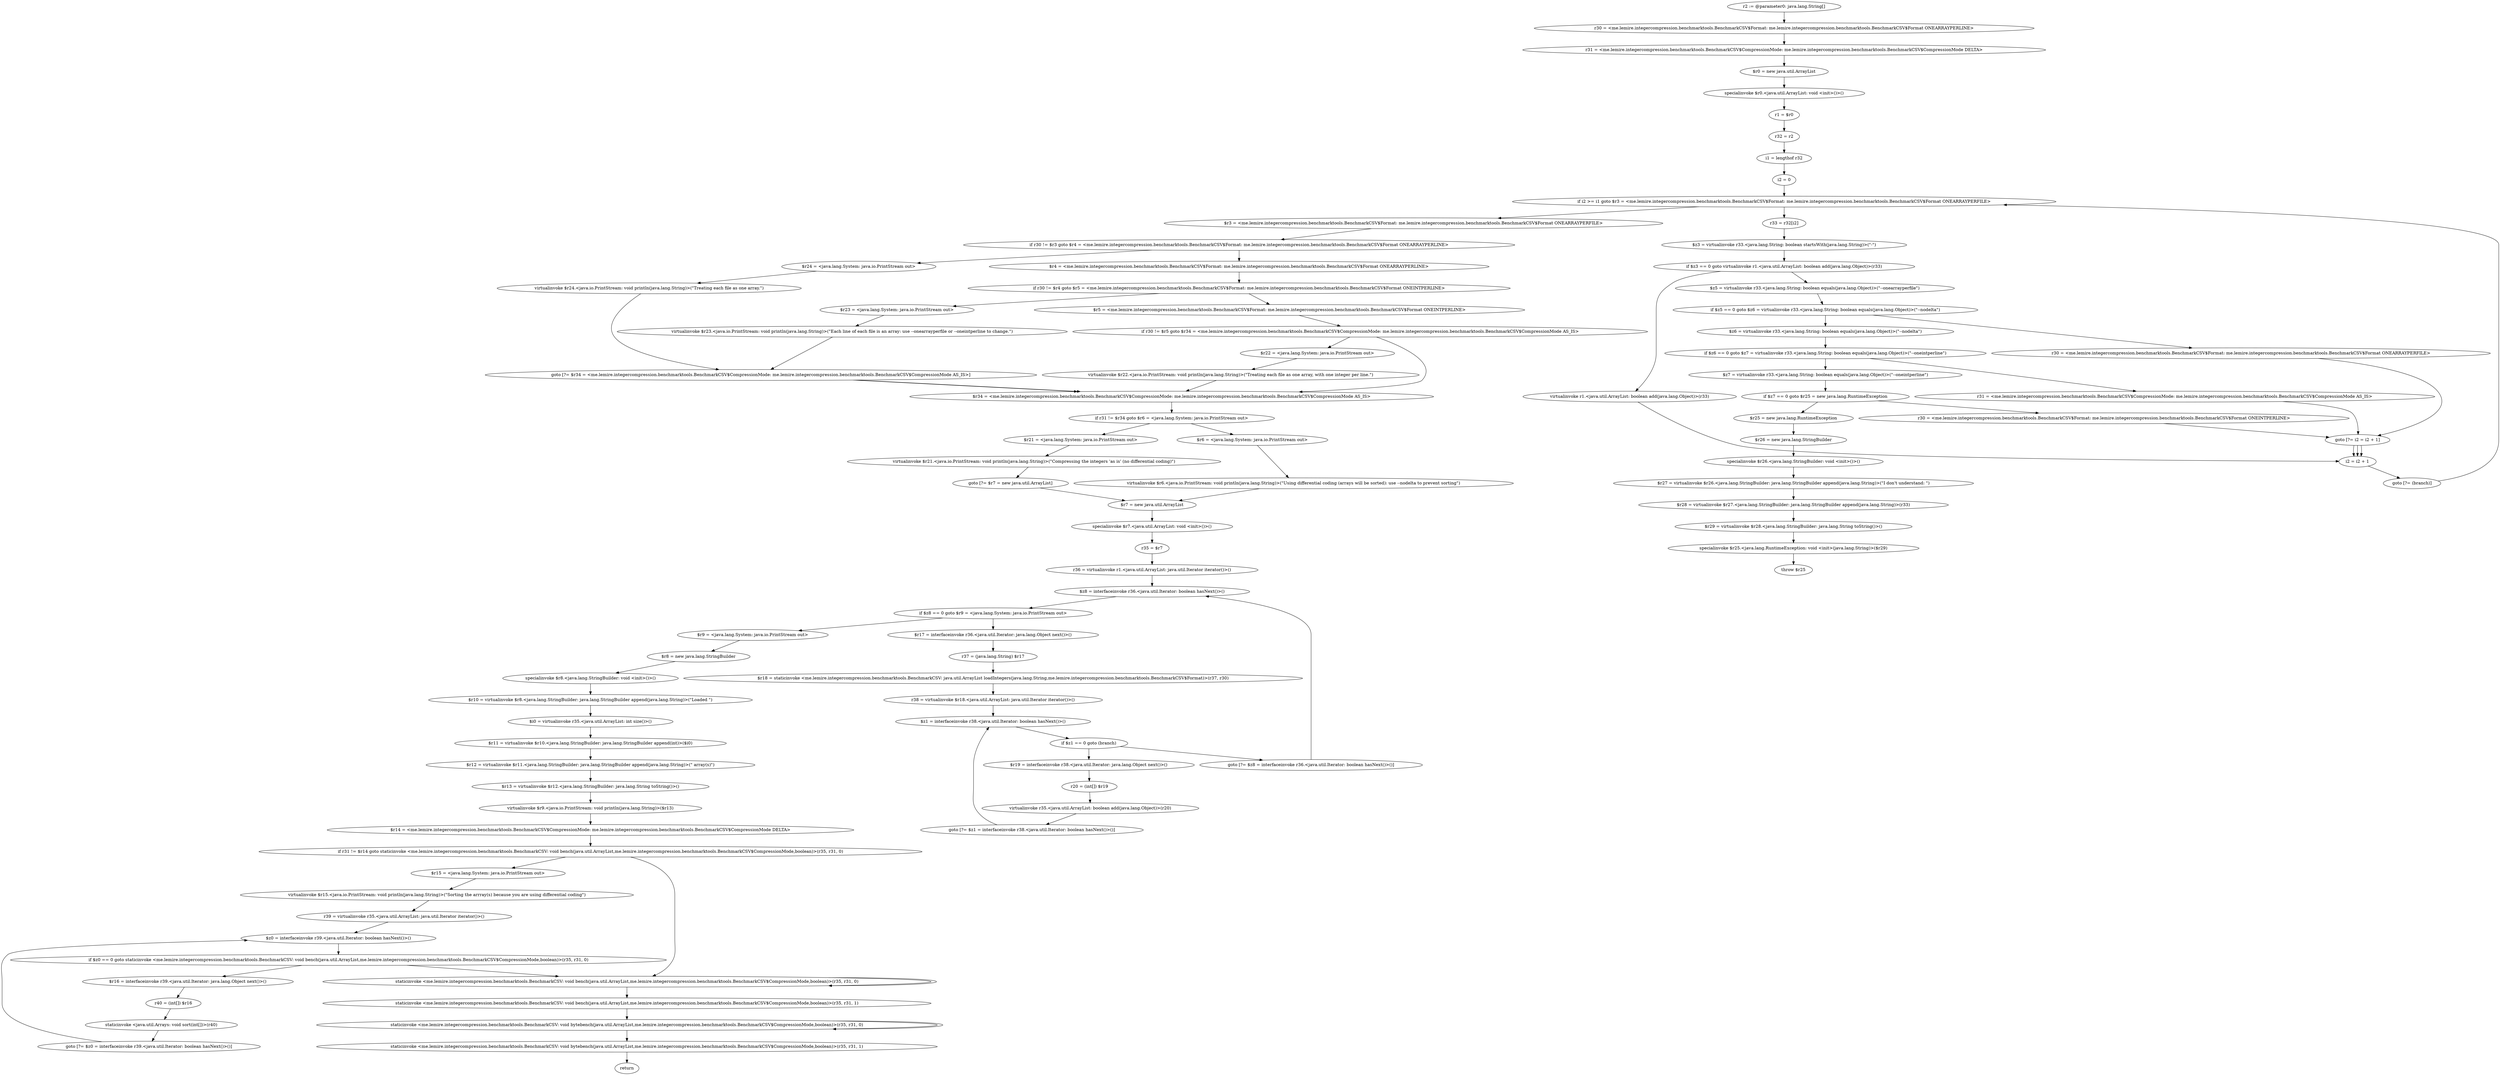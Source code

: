 digraph "unitGraph" {
    "r2 := @parameter0: java.lang.String[]"
    "r30 = <me.lemire.integercompression.benchmarktools.BenchmarkCSV$Format: me.lemire.integercompression.benchmarktools.BenchmarkCSV$Format ONEARRAYPERLINE>"
    "r31 = <me.lemire.integercompression.benchmarktools.BenchmarkCSV$CompressionMode: me.lemire.integercompression.benchmarktools.BenchmarkCSV$CompressionMode DELTA>"
    "$r0 = new java.util.ArrayList"
    "specialinvoke $r0.<java.util.ArrayList: void <init>()>()"
    "r1 = $r0"
    "r32 = r2"
    "i1 = lengthof r32"
    "i2 = 0"
    "if i2 >= i1 goto $r3 = <me.lemire.integercompression.benchmarktools.BenchmarkCSV$Format: me.lemire.integercompression.benchmarktools.BenchmarkCSV$Format ONEARRAYPERFILE>"
    "r33 = r32[i2]"
    "$z3 = virtualinvoke r33.<java.lang.String: boolean startsWith(java.lang.String)>(\"-\")"
    "if $z3 == 0 goto virtualinvoke r1.<java.util.ArrayList: boolean add(java.lang.Object)>(r33)"
    "$z5 = virtualinvoke r33.<java.lang.String: boolean equals(java.lang.Object)>(\"--onearrayperfile\")"
    "if $z5 == 0 goto $z6 = virtualinvoke r33.<java.lang.String: boolean equals(java.lang.Object)>(\"--nodelta\")"
    "r30 = <me.lemire.integercompression.benchmarktools.BenchmarkCSV$Format: me.lemire.integercompression.benchmarktools.BenchmarkCSV$Format ONEARRAYPERFILE>"
    "goto [?= i2 = i2 + 1]"
    "$z6 = virtualinvoke r33.<java.lang.String: boolean equals(java.lang.Object)>(\"--nodelta\")"
    "if $z6 == 0 goto $z7 = virtualinvoke r33.<java.lang.String: boolean equals(java.lang.Object)>(\"--oneintperline\")"
    "r31 = <me.lemire.integercompression.benchmarktools.BenchmarkCSV$CompressionMode: me.lemire.integercompression.benchmarktools.BenchmarkCSV$CompressionMode AS_IS>"
    "$z7 = virtualinvoke r33.<java.lang.String: boolean equals(java.lang.Object)>(\"--oneintperline\")"
    "if $z7 == 0 goto $r25 = new java.lang.RuntimeException"
    "r30 = <me.lemire.integercompression.benchmarktools.BenchmarkCSV$Format: me.lemire.integercompression.benchmarktools.BenchmarkCSV$Format ONEINTPERLINE>"
    "$r25 = new java.lang.RuntimeException"
    "$r26 = new java.lang.StringBuilder"
    "specialinvoke $r26.<java.lang.StringBuilder: void <init>()>()"
    "$r27 = virtualinvoke $r26.<java.lang.StringBuilder: java.lang.StringBuilder append(java.lang.String)>(\"I don\'t understand: \")"
    "$r28 = virtualinvoke $r27.<java.lang.StringBuilder: java.lang.StringBuilder append(java.lang.String)>(r33)"
    "$r29 = virtualinvoke $r28.<java.lang.StringBuilder: java.lang.String toString()>()"
    "specialinvoke $r25.<java.lang.RuntimeException: void <init>(java.lang.String)>($r29)"
    "throw $r25"
    "virtualinvoke r1.<java.util.ArrayList: boolean add(java.lang.Object)>(r33)"
    "i2 = i2 + 1"
    "goto [?= (branch)]"
    "$r3 = <me.lemire.integercompression.benchmarktools.BenchmarkCSV$Format: me.lemire.integercompression.benchmarktools.BenchmarkCSV$Format ONEARRAYPERFILE>"
    "if r30 != $r3 goto $r4 = <me.lemire.integercompression.benchmarktools.BenchmarkCSV$Format: me.lemire.integercompression.benchmarktools.BenchmarkCSV$Format ONEARRAYPERLINE>"
    "$r24 = <java.lang.System: java.io.PrintStream out>"
    "virtualinvoke $r24.<java.io.PrintStream: void println(java.lang.String)>(\"Treating each file as one array.\")"
    "goto [?= $r34 = <me.lemire.integercompression.benchmarktools.BenchmarkCSV$CompressionMode: me.lemire.integercompression.benchmarktools.BenchmarkCSV$CompressionMode AS_IS>]"
    "$r4 = <me.lemire.integercompression.benchmarktools.BenchmarkCSV$Format: me.lemire.integercompression.benchmarktools.BenchmarkCSV$Format ONEARRAYPERLINE>"
    "if r30 != $r4 goto $r5 = <me.lemire.integercompression.benchmarktools.BenchmarkCSV$Format: me.lemire.integercompression.benchmarktools.BenchmarkCSV$Format ONEINTPERLINE>"
    "$r23 = <java.lang.System: java.io.PrintStream out>"
    "virtualinvoke $r23.<java.io.PrintStream: void println(java.lang.String)>(\"Each line of each file is an array: use --onearrayperfile or --oneintperline to change.\")"
    "$r5 = <me.lemire.integercompression.benchmarktools.BenchmarkCSV$Format: me.lemire.integercompression.benchmarktools.BenchmarkCSV$Format ONEINTPERLINE>"
    "if r30 != $r5 goto $r34 = <me.lemire.integercompression.benchmarktools.BenchmarkCSV$CompressionMode: me.lemire.integercompression.benchmarktools.BenchmarkCSV$CompressionMode AS_IS>"
    "$r22 = <java.lang.System: java.io.PrintStream out>"
    "virtualinvoke $r22.<java.io.PrintStream: void println(java.lang.String)>(\"Treating each file as one array, with one integer per line.\")"
    "$r34 = <me.lemire.integercompression.benchmarktools.BenchmarkCSV$CompressionMode: me.lemire.integercompression.benchmarktools.BenchmarkCSV$CompressionMode AS_IS>"
    "if r31 != $r34 goto $r6 = <java.lang.System: java.io.PrintStream out>"
    "$r21 = <java.lang.System: java.io.PrintStream out>"
    "virtualinvoke $r21.<java.io.PrintStream: void println(java.lang.String)>(\"Compressing the integers \'as is\' (no differential coding)\")"
    "goto [?= $r7 = new java.util.ArrayList]"
    "$r6 = <java.lang.System: java.io.PrintStream out>"
    "virtualinvoke $r6.<java.io.PrintStream: void println(java.lang.String)>(\"Using differential coding (arrays will be sorted): use --nodelta to prevent sorting\")"
    "$r7 = new java.util.ArrayList"
    "specialinvoke $r7.<java.util.ArrayList: void <init>()>()"
    "r35 = $r7"
    "r36 = virtualinvoke r1.<java.util.ArrayList: java.util.Iterator iterator()>()"
    "$z8 = interfaceinvoke r36.<java.util.Iterator: boolean hasNext()>()"
    "if $z8 == 0 goto $r9 = <java.lang.System: java.io.PrintStream out>"
    "$r17 = interfaceinvoke r36.<java.util.Iterator: java.lang.Object next()>()"
    "r37 = (java.lang.String) $r17"
    "$r18 = staticinvoke <me.lemire.integercompression.benchmarktools.BenchmarkCSV: java.util.ArrayList loadIntegers(java.lang.String,me.lemire.integercompression.benchmarktools.BenchmarkCSV$Format)>(r37, r30)"
    "r38 = virtualinvoke $r18.<java.util.ArrayList: java.util.Iterator iterator()>()"
    "$z1 = interfaceinvoke r38.<java.util.Iterator: boolean hasNext()>()"
    "if $z1 == 0 goto (branch)"
    "$r19 = interfaceinvoke r38.<java.util.Iterator: java.lang.Object next()>()"
    "r20 = (int[]) $r19"
    "virtualinvoke r35.<java.util.ArrayList: boolean add(java.lang.Object)>(r20)"
    "goto [?= $z1 = interfaceinvoke r38.<java.util.Iterator: boolean hasNext()>()]"
    "goto [?= $z8 = interfaceinvoke r36.<java.util.Iterator: boolean hasNext()>()]"
    "$r9 = <java.lang.System: java.io.PrintStream out>"
    "$r8 = new java.lang.StringBuilder"
    "specialinvoke $r8.<java.lang.StringBuilder: void <init>()>()"
    "$r10 = virtualinvoke $r8.<java.lang.StringBuilder: java.lang.StringBuilder append(java.lang.String)>(\"Loaded \")"
    "$i0 = virtualinvoke r35.<java.util.ArrayList: int size()>()"
    "$r11 = virtualinvoke $r10.<java.lang.StringBuilder: java.lang.StringBuilder append(int)>($i0)"
    "$r12 = virtualinvoke $r11.<java.lang.StringBuilder: java.lang.StringBuilder append(java.lang.String)>(\" array(s)\")"
    "$r13 = virtualinvoke $r12.<java.lang.StringBuilder: java.lang.String toString()>()"
    "virtualinvoke $r9.<java.io.PrintStream: void println(java.lang.String)>($r13)"
    "$r14 = <me.lemire.integercompression.benchmarktools.BenchmarkCSV$CompressionMode: me.lemire.integercompression.benchmarktools.BenchmarkCSV$CompressionMode DELTA>"
    "if r31 != $r14 goto staticinvoke <me.lemire.integercompression.benchmarktools.BenchmarkCSV: void bench(java.util.ArrayList,me.lemire.integercompression.benchmarktools.BenchmarkCSV$CompressionMode,boolean)>(r35, r31, 0)"
    "$r15 = <java.lang.System: java.io.PrintStream out>"
    "virtualinvoke $r15.<java.io.PrintStream: void println(java.lang.String)>(\"Sorting the arrray(s) because you are using differential coding\")"
    "r39 = virtualinvoke r35.<java.util.ArrayList: java.util.Iterator iterator()>()"
    "$z0 = interfaceinvoke r39.<java.util.Iterator: boolean hasNext()>()"
    "if $z0 == 0 goto staticinvoke <me.lemire.integercompression.benchmarktools.BenchmarkCSV: void bench(java.util.ArrayList,me.lemire.integercompression.benchmarktools.BenchmarkCSV$CompressionMode,boolean)>(r35, r31, 0)"
    "$r16 = interfaceinvoke r39.<java.util.Iterator: java.lang.Object next()>()"
    "r40 = (int[]) $r16"
    "staticinvoke <java.util.Arrays: void sort(int[])>(r40)"
    "goto [?= $z0 = interfaceinvoke r39.<java.util.Iterator: boolean hasNext()>()]"
    "staticinvoke <me.lemire.integercompression.benchmarktools.BenchmarkCSV: void bench(java.util.ArrayList,me.lemire.integercompression.benchmarktools.BenchmarkCSV$CompressionMode,boolean)>(r35, r31, 0)"
    "staticinvoke <me.lemire.integercompression.benchmarktools.BenchmarkCSV: void bench(java.util.ArrayList,me.lemire.integercompression.benchmarktools.BenchmarkCSV$CompressionMode,boolean)>(r35, r31, 1)"
    "staticinvoke <me.lemire.integercompression.benchmarktools.BenchmarkCSV: void bytebench(java.util.ArrayList,me.lemire.integercompression.benchmarktools.BenchmarkCSV$CompressionMode,boolean)>(r35, r31, 0)"
    "staticinvoke <me.lemire.integercompression.benchmarktools.BenchmarkCSV: void bytebench(java.util.ArrayList,me.lemire.integercompression.benchmarktools.BenchmarkCSV$CompressionMode,boolean)>(r35, r31, 1)"
    "return"
    "r2 := @parameter0: java.lang.String[]"->"r30 = <me.lemire.integercompression.benchmarktools.BenchmarkCSV$Format: me.lemire.integercompression.benchmarktools.BenchmarkCSV$Format ONEARRAYPERLINE>";
    "r30 = <me.lemire.integercompression.benchmarktools.BenchmarkCSV$Format: me.lemire.integercompression.benchmarktools.BenchmarkCSV$Format ONEARRAYPERLINE>"->"r31 = <me.lemire.integercompression.benchmarktools.BenchmarkCSV$CompressionMode: me.lemire.integercompression.benchmarktools.BenchmarkCSV$CompressionMode DELTA>";
    "r31 = <me.lemire.integercompression.benchmarktools.BenchmarkCSV$CompressionMode: me.lemire.integercompression.benchmarktools.BenchmarkCSV$CompressionMode DELTA>"->"$r0 = new java.util.ArrayList";
    "$r0 = new java.util.ArrayList"->"specialinvoke $r0.<java.util.ArrayList: void <init>()>()";
    "specialinvoke $r0.<java.util.ArrayList: void <init>()>()"->"r1 = $r0";
    "r1 = $r0"->"r32 = r2";
    "r32 = r2"->"i1 = lengthof r32";
    "i1 = lengthof r32"->"i2 = 0";
    "i2 = 0"->"if i2 >= i1 goto $r3 = <me.lemire.integercompression.benchmarktools.BenchmarkCSV$Format: me.lemire.integercompression.benchmarktools.BenchmarkCSV$Format ONEARRAYPERFILE>";
    "if i2 >= i1 goto $r3 = <me.lemire.integercompression.benchmarktools.BenchmarkCSV$Format: me.lemire.integercompression.benchmarktools.BenchmarkCSV$Format ONEARRAYPERFILE>"->"r33 = r32[i2]";
    "if i2 >= i1 goto $r3 = <me.lemire.integercompression.benchmarktools.BenchmarkCSV$Format: me.lemire.integercompression.benchmarktools.BenchmarkCSV$Format ONEARRAYPERFILE>"->"$r3 = <me.lemire.integercompression.benchmarktools.BenchmarkCSV$Format: me.lemire.integercompression.benchmarktools.BenchmarkCSV$Format ONEARRAYPERFILE>";
    "r33 = r32[i2]"->"$z3 = virtualinvoke r33.<java.lang.String: boolean startsWith(java.lang.String)>(\"-\")";
    "$z3 = virtualinvoke r33.<java.lang.String: boolean startsWith(java.lang.String)>(\"-\")"->"if $z3 == 0 goto virtualinvoke r1.<java.util.ArrayList: boolean add(java.lang.Object)>(r33)";
    "if $z3 == 0 goto virtualinvoke r1.<java.util.ArrayList: boolean add(java.lang.Object)>(r33)"->"$z5 = virtualinvoke r33.<java.lang.String: boolean equals(java.lang.Object)>(\"--onearrayperfile\")";
    "if $z3 == 0 goto virtualinvoke r1.<java.util.ArrayList: boolean add(java.lang.Object)>(r33)"->"virtualinvoke r1.<java.util.ArrayList: boolean add(java.lang.Object)>(r33)";
    "$z5 = virtualinvoke r33.<java.lang.String: boolean equals(java.lang.Object)>(\"--onearrayperfile\")"->"if $z5 == 0 goto $z6 = virtualinvoke r33.<java.lang.String: boolean equals(java.lang.Object)>(\"--nodelta\")";
    "if $z5 == 0 goto $z6 = virtualinvoke r33.<java.lang.String: boolean equals(java.lang.Object)>(\"--nodelta\")"->"r30 = <me.lemire.integercompression.benchmarktools.BenchmarkCSV$Format: me.lemire.integercompression.benchmarktools.BenchmarkCSV$Format ONEARRAYPERFILE>";
    "if $z5 == 0 goto $z6 = virtualinvoke r33.<java.lang.String: boolean equals(java.lang.Object)>(\"--nodelta\")"->"$z6 = virtualinvoke r33.<java.lang.String: boolean equals(java.lang.Object)>(\"--nodelta\")";
    "r30 = <me.lemire.integercompression.benchmarktools.BenchmarkCSV$Format: me.lemire.integercompression.benchmarktools.BenchmarkCSV$Format ONEARRAYPERFILE>"->"goto [?= i2 = i2 + 1]";
    "goto [?= i2 = i2 + 1]"->"i2 = i2 + 1";
    "$z6 = virtualinvoke r33.<java.lang.String: boolean equals(java.lang.Object)>(\"--nodelta\")"->"if $z6 == 0 goto $z7 = virtualinvoke r33.<java.lang.String: boolean equals(java.lang.Object)>(\"--oneintperline\")";
    "if $z6 == 0 goto $z7 = virtualinvoke r33.<java.lang.String: boolean equals(java.lang.Object)>(\"--oneintperline\")"->"r31 = <me.lemire.integercompression.benchmarktools.BenchmarkCSV$CompressionMode: me.lemire.integercompression.benchmarktools.BenchmarkCSV$CompressionMode AS_IS>";
    "if $z6 == 0 goto $z7 = virtualinvoke r33.<java.lang.String: boolean equals(java.lang.Object)>(\"--oneintperline\")"->"$z7 = virtualinvoke r33.<java.lang.String: boolean equals(java.lang.Object)>(\"--oneintperline\")";
    "r31 = <me.lemire.integercompression.benchmarktools.BenchmarkCSV$CompressionMode: me.lemire.integercompression.benchmarktools.BenchmarkCSV$CompressionMode AS_IS>"->"goto [?= i2 = i2 + 1]";
    "goto [?= i2 = i2 + 1]"->"i2 = i2 + 1";
    "$z7 = virtualinvoke r33.<java.lang.String: boolean equals(java.lang.Object)>(\"--oneintperline\")"->"if $z7 == 0 goto $r25 = new java.lang.RuntimeException";
    "if $z7 == 0 goto $r25 = new java.lang.RuntimeException"->"r30 = <me.lemire.integercompression.benchmarktools.BenchmarkCSV$Format: me.lemire.integercompression.benchmarktools.BenchmarkCSV$Format ONEINTPERLINE>";
    "if $z7 == 0 goto $r25 = new java.lang.RuntimeException"->"$r25 = new java.lang.RuntimeException";
    "r30 = <me.lemire.integercompression.benchmarktools.BenchmarkCSV$Format: me.lemire.integercompression.benchmarktools.BenchmarkCSV$Format ONEINTPERLINE>"->"goto [?= i2 = i2 + 1]";
    "goto [?= i2 = i2 + 1]"->"i2 = i2 + 1";
    "$r25 = new java.lang.RuntimeException"->"$r26 = new java.lang.StringBuilder";
    "$r26 = new java.lang.StringBuilder"->"specialinvoke $r26.<java.lang.StringBuilder: void <init>()>()";
    "specialinvoke $r26.<java.lang.StringBuilder: void <init>()>()"->"$r27 = virtualinvoke $r26.<java.lang.StringBuilder: java.lang.StringBuilder append(java.lang.String)>(\"I don\'t understand: \")";
    "$r27 = virtualinvoke $r26.<java.lang.StringBuilder: java.lang.StringBuilder append(java.lang.String)>(\"I don\'t understand: \")"->"$r28 = virtualinvoke $r27.<java.lang.StringBuilder: java.lang.StringBuilder append(java.lang.String)>(r33)";
    "$r28 = virtualinvoke $r27.<java.lang.StringBuilder: java.lang.StringBuilder append(java.lang.String)>(r33)"->"$r29 = virtualinvoke $r28.<java.lang.StringBuilder: java.lang.String toString()>()";
    "$r29 = virtualinvoke $r28.<java.lang.StringBuilder: java.lang.String toString()>()"->"specialinvoke $r25.<java.lang.RuntimeException: void <init>(java.lang.String)>($r29)";
    "specialinvoke $r25.<java.lang.RuntimeException: void <init>(java.lang.String)>($r29)"->"throw $r25";
    "virtualinvoke r1.<java.util.ArrayList: boolean add(java.lang.Object)>(r33)"->"i2 = i2 + 1";
    "i2 = i2 + 1"->"goto [?= (branch)]";
    "goto [?= (branch)]"->"if i2 >= i1 goto $r3 = <me.lemire.integercompression.benchmarktools.BenchmarkCSV$Format: me.lemire.integercompression.benchmarktools.BenchmarkCSV$Format ONEARRAYPERFILE>";
    "$r3 = <me.lemire.integercompression.benchmarktools.BenchmarkCSV$Format: me.lemire.integercompression.benchmarktools.BenchmarkCSV$Format ONEARRAYPERFILE>"->"if r30 != $r3 goto $r4 = <me.lemire.integercompression.benchmarktools.BenchmarkCSV$Format: me.lemire.integercompression.benchmarktools.BenchmarkCSV$Format ONEARRAYPERLINE>";
    "if r30 != $r3 goto $r4 = <me.lemire.integercompression.benchmarktools.BenchmarkCSV$Format: me.lemire.integercompression.benchmarktools.BenchmarkCSV$Format ONEARRAYPERLINE>"->"$r24 = <java.lang.System: java.io.PrintStream out>";
    "if r30 != $r3 goto $r4 = <me.lemire.integercompression.benchmarktools.BenchmarkCSV$Format: me.lemire.integercompression.benchmarktools.BenchmarkCSV$Format ONEARRAYPERLINE>"->"$r4 = <me.lemire.integercompression.benchmarktools.BenchmarkCSV$Format: me.lemire.integercompression.benchmarktools.BenchmarkCSV$Format ONEARRAYPERLINE>";
    "$r24 = <java.lang.System: java.io.PrintStream out>"->"virtualinvoke $r24.<java.io.PrintStream: void println(java.lang.String)>(\"Treating each file as one array.\")";
    "virtualinvoke $r24.<java.io.PrintStream: void println(java.lang.String)>(\"Treating each file as one array.\")"->"goto [?= $r34 = <me.lemire.integercompression.benchmarktools.BenchmarkCSV$CompressionMode: me.lemire.integercompression.benchmarktools.BenchmarkCSV$CompressionMode AS_IS>]";
    "goto [?= $r34 = <me.lemire.integercompression.benchmarktools.BenchmarkCSV$CompressionMode: me.lemire.integercompression.benchmarktools.BenchmarkCSV$CompressionMode AS_IS>]"->"$r34 = <me.lemire.integercompression.benchmarktools.BenchmarkCSV$CompressionMode: me.lemire.integercompression.benchmarktools.BenchmarkCSV$CompressionMode AS_IS>";
    "$r4 = <me.lemire.integercompression.benchmarktools.BenchmarkCSV$Format: me.lemire.integercompression.benchmarktools.BenchmarkCSV$Format ONEARRAYPERLINE>"->"if r30 != $r4 goto $r5 = <me.lemire.integercompression.benchmarktools.BenchmarkCSV$Format: me.lemire.integercompression.benchmarktools.BenchmarkCSV$Format ONEINTPERLINE>";
    "if r30 != $r4 goto $r5 = <me.lemire.integercompression.benchmarktools.BenchmarkCSV$Format: me.lemire.integercompression.benchmarktools.BenchmarkCSV$Format ONEINTPERLINE>"->"$r23 = <java.lang.System: java.io.PrintStream out>";
    "if r30 != $r4 goto $r5 = <me.lemire.integercompression.benchmarktools.BenchmarkCSV$Format: me.lemire.integercompression.benchmarktools.BenchmarkCSV$Format ONEINTPERLINE>"->"$r5 = <me.lemire.integercompression.benchmarktools.BenchmarkCSV$Format: me.lemire.integercompression.benchmarktools.BenchmarkCSV$Format ONEINTPERLINE>";
    "$r23 = <java.lang.System: java.io.PrintStream out>"->"virtualinvoke $r23.<java.io.PrintStream: void println(java.lang.String)>(\"Each line of each file is an array: use --onearrayperfile or --oneintperline to change.\")";
    "virtualinvoke $r23.<java.io.PrintStream: void println(java.lang.String)>(\"Each line of each file is an array: use --onearrayperfile or --oneintperline to change.\")"->"goto [?= $r34 = <me.lemire.integercompression.benchmarktools.BenchmarkCSV$CompressionMode: me.lemire.integercompression.benchmarktools.BenchmarkCSV$CompressionMode AS_IS>]";
    "goto [?= $r34 = <me.lemire.integercompression.benchmarktools.BenchmarkCSV$CompressionMode: me.lemire.integercompression.benchmarktools.BenchmarkCSV$CompressionMode AS_IS>]"->"$r34 = <me.lemire.integercompression.benchmarktools.BenchmarkCSV$CompressionMode: me.lemire.integercompression.benchmarktools.BenchmarkCSV$CompressionMode AS_IS>";
    "$r5 = <me.lemire.integercompression.benchmarktools.BenchmarkCSV$Format: me.lemire.integercompression.benchmarktools.BenchmarkCSV$Format ONEINTPERLINE>"->"if r30 != $r5 goto $r34 = <me.lemire.integercompression.benchmarktools.BenchmarkCSV$CompressionMode: me.lemire.integercompression.benchmarktools.BenchmarkCSV$CompressionMode AS_IS>";
    "if r30 != $r5 goto $r34 = <me.lemire.integercompression.benchmarktools.BenchmarkCSV$CompressionMode: me.lemire.integercompression.benchmarktools.BenchmarkCSV$CompressionMode AS_IS>"->"$r22 = <java.lang.System: java.io.PrintStream out>";
    "if r30 != $r5 goto $r34 = <me.lemire.integercompression.benchmarktools.BenchmarkCSV$CompressionMode: me.lemire.integercompression.benchmarktools.BenchmarkCSV$CompressionMode AS_IS>"->"$r34 = <me.lemire.integercompression.benchmarktools.BenchmarkCSV$CompressionMode: me.lemire.integercompression.benchmarktools.BenchmarkCSV$CompressionMode AS_IS>";
    "$r22 = <java.lang.System: java.io.PrintStream out>"->"virtualinvoke $r22.<java.io.PrintStream: void println(java.lang.String)>(\"Treating each file as one array, with one integer per line.\")";
    "virtualinvoke $r22.<java.io.PrintStream: void println(java.lang.String)>(\"Treating each file as one array, with one integer per line.\")"->"$r34 = <me.lemire.integercompression.benchmarktools.BenchmarkCSV$CompressionMode: me.lemire.integercompression.benchmarktools.BenchmarkCSV$CompressionMode AS_IS>";
    "$r34 = <me.lemire.integercompression.benchmarktools.BenchmarkCSV$CompressionMode: me.lemire.integercompression.benchmarktools.BenchmarkCSV$CompressionMode AS_IS>"->"if r31 != $r34 goto $r6 = <java.lang.System: java.io.PrintStream out>";
    "if r31 != $r34 goto $r6 = <java.lang.System: java.io.PrintStream out>"->"$r21 = <java.lang.System: java.io.PrintStream out>";
    "if r31 != $r34 goto $r6 = <java.lang.System: java.io.PrintStream out>"->"$r6 = <java.lang.System: java.io.PrintStream out>";
    "$r21 = <java.lang.System: java.io.PrintStream out>"->"virtualinvoke $r21.<java.io.PrintStream: void println(java.lang.String)>(\"Compressing the integers \'as is\' (no differential coding)\")";
    "virtualinvoke $r21.<java.io.PrintStream: void println(java.lang.String)>(\"Compressing the integers \'as is\' (no differential coding)\")"->"goto [?= $r7 = new java.util.ArrayList]";
    "goto [?= $r7 = new java.util.ArrayList]"->"$r7 = new java.util.ArrayList";
    "$r6 = <java.lang.System: java.io.PrintStream out>"->"virtualinvoke $r6.<java.io.PrintStream: void println(java.lang.String)>(\"Using differential coding (arrays will be sorted): use --nodelta to prevent sorting\")";
    "virtualinvoke $r6.<java.io.PrintStream: void println(java.lang.String)>(\"Using differential coding (arrays will be sorted): use --nodelta to prevent sorting\")"->"$r7 = new java.util.ArrayList";
    "$r7 = new java.util.ArrayList"->"specialinvoke $r7.<java.util.ArrayList: void <init>()>()";
    "specialinvoke $r7.<java.util.ArrayList: void <init>()>()"->"r35 = $r7";
    "r35 = $r7"->"r36 = virtualinvoke r1.<java.util.ArrayList: java.util.Iterator iterator()>()";
    "r36 = virtualinvoke r1.<java.util.ArrayList: java.util.Iterator iterator()>()"->"$z8 = interfaceinvoke r36.<java.util.Iterator: boolean hasNext()>()";
    "$z8 = interfaceinvoke r36.<java.util.Iterator: boolean hasNext()>()"->"if $z8 == 0 goto $r9 = <java.lang.System: java.io.PrintStream out>";
    "if $z8 == 0 goto $r9 = <java.lang.System: java.io.PrintStream out>"->"$r17 = interfaceinvoke r36.<java.util.Iterator: java.lang.Object next()>()";
    "if $z8 == 0 goto $r9 = <java.lang.System: java.io.PrintStream out>"->"$r9 = <java.lang.System: java.io.PrintStream out>";
    "$r17 = interfaceinvoke r36.<java.util.Iterator: java.lang.Object next()>()"->"r37 = (java.lang.String) $r17";
    "r37 = (java.lang.String) $r17"->"$r18 = staticinvoke <me.lemire.integercompression.benchmarktools.BenchmarkCSV: java.util.ArrayList loadIntegers(java.lang.String,me.lemire.integercompression.benchmarktools.BenchmarkCSV$Format)>(r37, r30)";
    "$r18 = staticinvoke <me.lemire.integercompression.benchmarktools.BenchmarkCSV: java.util.ArrayList loadIntegers(java.lang.String,me.lemire.integercompression.benchmarktools.BenchmarkCSV$Format)>(r37, r30)"->"r38 = virtualinvoke $r18.<java.util.ArrayList: java.util.Iterator iterator()>()";
    "r38 = virtualinvoke $r18.<java.util.ArrayList: java.util.Iterator iterator()>()"->"$z1 = interfaceinvoke r38.<java.util.Iterator: boolean hasNext()>()";
    "$z1 = interfaceinvoke r38.<java.util.Iterator: boolean hasNext()>()"->"if $z1 == 0 goto (branch)";
    "if $z1 == 0 goto (branch)"->"$r19 = interfaceinvoke r38.<java.util.Iterator: java.lang.Object next()>()";
    "if $z1 == 0 goto (branch)"->"goto [?= $z8 = interfaceinvoke r36.<java.util.Iterator: boolean hasNext()>()]";
    "$r19 = interfaceinvoke r38.<java.util.Iterator: java.lang.Object next()>()"->"r20 = (int[]) $r19";
    "r20 = (int[]) $r19"->"virtualinvoke r35.<java.util.ArrayList: boolean add(java.lang.Object)>(r20)";
    "virtualinvoke r35.<java.util.ArrayList: boolean add(java.lang.Object)>(r20)"->"goto [?= $z1 = interfaceinvoke r38.<java.util.Iterator: boolean hasNext()>()]";
    "goto [?= $z1 = interfaceinvoke r38.<java.util.Iterator: boolean hasNext()>()]"->"$z1 = interfaceinvoke r38.<java.util.Iterator: boolean hasNext()>()";
    "goto [?= $z8 = interfaceinvoke r36.<java.util.Iterator: boolean hasNext()>()]"->"$z8 = interfaceinvoke r36.<java.util.Iterator: boolean hasNext()>()";
    "$r9 = <java.lang.System: java.io.PrintStream out>"->"$r8 = new java.lang.StringBuilder";
    "$r8 = new java.lang.StringBuilder"->"specialinvoke $r8.<java.lang.StringBuilder: void <init>()>()";
    "specialinvoke $r8.<java.lang.StringBuilder: void <init>()>()"->"$r10 = virtualinvoke $r8.<java.lang.StringBuilder: java.lang.StringBuilder append(java.lang.String)>(\"Loaded \")";
    "$r10 = virtualinvoke $r8.<java.lang.StringBuilder: java.lang.StringBuilder append(java.lang.String)>(\"Loaded \")"->"$i0 = virtualinvoke r35.<java.util.ArrayList: int size()>()";
    "$i0 = virtualinvoke r35.<java.util.ArrayList: int size()>()"->"$r11 = virtualinvoke $r10.<java.lang.StringBuilder: java.lang.StringBuilder append(int)>($i0)";
    "$r11 = virtualinvoke $r10.<java.lang.StringBuilder: java.lang.StringBuilder append(int)>($i0)"->"$r12 = virtualinvoke $r11.<java.lang.StringBuilder: java.lang.StringBuilder append(java.lang.String)>(\" array(s)\")";
    "$r12 = virtualinvoke $r11.<java.lang.StringBuilder: java.lang.StringBuilder append(java.lang.String)>(\" array(s)\")"->"$r13 = virtualinvoke $r12.<java.lang.StringBuilder: java.lang.String toString()>()";
    "$r13 = virtualinvoke $r12.<java.lang.StringBuilder: java.lang.String toString()>()"->"virtualinvoke $r9.<java.io.PrintStream: void println(java.lang.String)>($r13)";
    "virtualinvoke $r9.<java.io.PrintStream: void println(java.lang.String)>($r13)"->"$r14 = <me.lemire.integercompression.benchmarktools.BenchmarkCSV$CompressionMode: me.lemire.integercompression.benchmarktools.BenchmarkCSV$CompressionMode DELTA>";
    "$r14 = <me.lemire.integercompression.benchmarktools.BenchmarkCSV$CompressionMode: me.lemire.integercompression.benchmarktools.BenchmarkCSV$CompressionMode DELTA>"->"if r31 != $r14 goto staticinvoke <me.lemire.integercompression.benchmarktools.BenchmarkCSV: void bench(java.util.ArrayList,me.lemire.integercompression.benchmarktools.BenchmarkCSV$CompressionMode,boolean)>(r35, r31, 0)";
    "if r31 != $r14 goto staticinvoke <me.lemire.integercompression.benchmarktools.BenchmarkCSV: void bench(java.util.ArrayList,me.lemire.integercompression.benchmarktools.BenchmarkCSV$CompressionMode,boolean)>(r35, r31, 0)"->"$r15 = <java.lang.System: java.io.PrintStream out>";
    "if r31 != $r14 goto staticinvoke <me.lemire.integercompression.benchmarktools.BenchmarkCSV: void bench(java.util.ArrayList,me.lemire.integercompression.benchmarktools.BenchmarkCSV$CompressionMode,boolean)>(r35, r31, 0)"->"staticinvoke <me.lemire.integercompression.benchmarktools.BenchmarkCSV: void bench(java.util.ArrayList,me.lemire.integercompression.benchmarktools.BenchmarkCSV$CompressionMode,boolean)>(r35, r31, 0)";
    "$r15 = <java.lang.System: java.io.PrintStream out>"->"virtualinvoke $r15.<java.io.PrintStream: void println(java.lang.String)>(\"Sorting the arrray(s) because you are using differential coding\")";
    "virtualinvoke $r15.<java.io.PrintStream: void println(java.lang.String)>(\"Sorting the arrray(s) because you are using differential coding\")"->"r39 = virtualinvoke r35.<java.util.ArrayList: java.util.Iterator iterator()>()";
    "r39 = virtualinvoke r35.<java.util.ArrayList: java.util.Iterator iterator()>()"->"$z0 = interfaceinvoke r39.<java.util.Iterator: boolean hasNext()>()";
    "$z0 = interfaceinvoke r39.<java.util.Iterator: boolean hasNext()>()"->"if $z0 == 0 goto staticinvoke <me.lemire.integercompression.benchmarktools.BenchmarkCSV: void bench(java.util.ArrayList,me.lemire.integercompression.benchmarktools.BenchmarkCSV$CompressionMode,boolean)>(r35, r31, 0)";
    "if $z0 == 0 goto staticinvoke <me.lemire.integercompression.benchmarktools.BenchmarkCSV: void bench(java.util.ArrayList,me.lemire.integercompression.benchmarktools.BenchmarkCSV$CompressionMode,boolean)>(r35, r31, 0)"->"$r16 = interfaceinvoke r39.<java.util.Iterator: java.lang.Object next()>()";
    "if $z0 == 0 goto staticinvoke <me.lemire.integercompression.benchmarktools.BenchmarkCSV: void bench(java.util.ArrayList,me.lemire.integercompression.benchmarktools.BenchmarkCSV$CompressionMode,boolean)>(r35, r31, 0)"->"staticinvoke <me.lemire.integercompression.benchmarktools.BenchmarkCSV: void bench(java.util.ArrayList,me.lemire.integercompression.benchmarktools.BenchmarkCSV$CompressionMode,boolean)>(r35, r31, 0)";
    "$r16 = interfaceinvoke r39.<java.util.Iterator: java.lang.Object next()>()"->"r40 = (int[]) $r16";
    "r40 = (int[]) $r16"->"staticinvoke <java.util.Arrays: void sort(int[])>(r40)";
    "staticinvoke <java.util.Arrays: void sort(int[])>(r40)"->"goto [?= $z0 = interfaceinvoke r39.<java.util.Iterator: boolean hasNext()>()]";
    "goto [?= $z0 = interfaceinvoke r39.<java.util.Iterator: boolean hasNext()>()]"->"$z0 = interfaceinvoke r39.<java.util.Iterator: boolean hasNext()>()";
    "staticinvoke <me.lemire.integercompression.benchmarktools.BenchmarkCSV: void bench(java.util.ArrayList,me.lemire.integercompression.benchmarktools.BenchmarkCSV$CompressionMode,boolean)>(r35, r31, 0)"->"staticinvoke <me.lemire.integercompression.benchmarktools.BenchmarkCSV: void bench(java.util.ArrayList,me.lemire.integercompression.benchmarktools.BenchmarkCSV$CompressionMode,boolean)>(r35, r31, 0)";
    "staticinvoke <me.lemire.integercompression.benchmarktools.BenchmarkCSV: void bench(java.util.ArrayList,me.lemire.integercompression.benchmarktools.BenchmarkCSV$CompressionMode,boolean)>(r35, r31, 0)"->"staticinvoke <me.lemire.integercompression.benchmarktools.BenchmarkCSV: void bench(java.util.ArrayList,me.lemire.integercompression.benchmarktools.BenchmarkCSV$CompressionMode,boolean)>(r35, r31, 1)";
    "staticinvoke <me.lemire.integercompression.benchmarktools.BenchmarkCSV: void bench(java.util.ArrayList,me.lemire.integercompression.benchmarktools.BenchmarkCSV$CompressionMode,boolean)>(r35, r31, 1)"->"staticinvoke <me.lemire.integercompression.benchmarktools.BenchmarkCSV: void bytebench(java.util.ArrayList,me.lemire.integercompression.benchmarktools.BenchmarkCSV$CompressionMode,boolean)>(r35, r31, 0)";
    "staticinvoke <me.lemire.integercompression.benchmarktools.BenchmarkCSV: void bytebench(java.util.ArrayList,me.lemire.integercompression.benchmarktools.BenchmarkCSV$CompressionMode,boolean)>(r35, r31, 0)"->"staticinvoke <me.lemire.integercompression.benchmarktools.BenchmarkCSV: void bytebench(java.util.ArrayList,me.lemire.integercompression.benchmarktools.BenchmarkCSV$CompressionMode,boolean)>(r35, r31, 0)";
    "staticinvoke <me.lemire.integercompression.benchmarktools.BenchmarkCSV: void bytebench(java.util.ArrayList,me.lemire.integercompression.benchmarktools.BenchmarkCSV$CompressionMode,boolean)>(r35, r31, 0)"->"staticinvoke <me.lemire.integercompression.benchmarktools.BenchmarkCSV: void bytebench(java.util.ArrayList,me.lemire.integercompression.benchmarktools.BenchmarkCSV$CompressionMode,boolean)>(r35, r31, 1)";
    "staticinvoke <me.lemire.integercompression.benchmarktools.BenchmarkCSV: void bytebench(java.util.ArrayList,me.lemire.integercompression.benchmarktools.BenchmarkCSV$CompressionMode,boolean)>(r35, r31, 1)"->"return";
}
